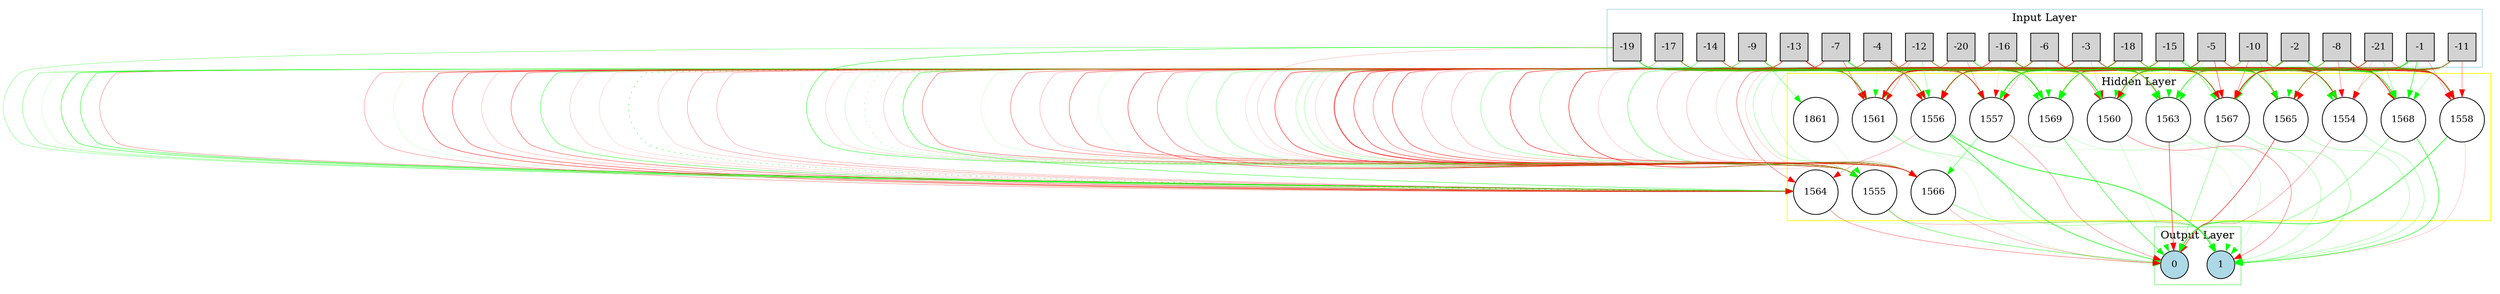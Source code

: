 digraph {
	node [fontsize=12 height=0.5 shape=circle width=0.5]
	subgraph cluster_input {
		color=lightblue
		label="Input Layer"
		-1 [fillcolor=lightgray shape=box style=filled]
		-2 [fillcolor=lightgray shape=box style=filled]
		-3 [fillcolor=lightgray shape=box style=filled]
		-4 [fillcolor=lightgray shape=box style=filled]
		-5 [fillcolor=lightgray shape=box style=filled]
		-6 [fillcolor=lightgray shape=box style=filled]
		-7 [fillcolor=lightgray shape=box style=filled]
		-8 [fillcolor=lightgray shape=box style=filled]
		-9 [fillcolor=lightgray shape=box style=filled]
		-10 [fillcolor=lightgray shape=box style=filled]
		-11 [fillcolor=lightgray shape=box style=filled]
		-12 [fillcolor=lightgray shape=box style=filled]
		-13 [fillcolor=lightgray shape=box style=filled]
		-14 [fillcolor=lightgray shape=box style=filled]
		-15 [fillcolor=lightgray shape=box style=filled]
		-16 [fillcolor=lightgray shape=box style=filled]
		-17 [fillcolor=lightgray shape=box style=filled]
		-18 [fillcolor=lightgray shape=box style=filled]
		-19 [fillcolor=lightgray shape=box style=filled]
		-20 [fillcolor=lightgray shape=box style=filled]
		-21 [fillcolor=lightgray shape=box style=filled]
	}
	subgraph cluster_output {
		color=lightgreen
		label="Output Layer"
		0 [fillcolor=lightblue style=filled]
		1 [fillcolor=lightblue style=filled]
	}
	subgraph cluster_hidden {
		color=yellow
		label="Hidden Layer"
		1861 [fillcolor=white style=filled]
		1554 [fillcolor=white style=filled]
		1555 [fillcolor=white style=filled]
		1556 [fillcolor=white style=filled]
		1557 [fillcolor=white style=filled]
		1558 [fillcolor=white style=filled]
		1560 [fillcolor=white style=filled]
		1561 [fillcolor=white style=filled]
		1563 [fillcolor=white style=filled]
		1564 [fillcolor=white style=filled]
		1565 [fillcolor=white style=filled]
		1566 [fillcolor=white style=filled]
		1567 [fillcolor=white style=filled]
		1568 [fillcolor=white style=filled]
		1569 [fillcolor=white style=filled]
	}
	-1 -> 1554 [color=green penwidth=0.1876387878547696 style=solid]
	-1 -> 1555 [color=red penwidth=0.24223868153298353 style=solid]
	-1 -> 1556 [color=green penwidth=0.2863234286163212 style=solid]
	-1 -> 1557 [color=red penwidth=0.4515173401320527 style=solid]
	-1 -> 1558 [color=red penwidth=0.25787649655658607 style=solid]
	-1 -> 1560 [color=red penwidth=0.624282584475004 style=solid]
	-1 -> 1561 [color=red penwidth=0.2609496894340657 style=solid]
	-1 -> 1563 [color=red penwidth=0.26336097166470274 style=solid]
	-1 -> 1564 [color=red penwidth=0.21552399201588163 style=solid]
	-1 -> 1565 [color=green penwidth=0.46637933764459394 style=solid]
	-1 -> 1566 [color=red penwidth=0.151735851967506 style=solid]
	-1 -> 1567 [color=green penwidth=1.253411440933717 style=solid]
	-1 -> 1568 [color=green penwidth=0.6684875603604853 style=solid]
	-1 -> 1569 [color=green penwidth=0.1851667187386572 style=solid]
	-2 -> 1554 [color=green penwidth=0.22646296222830684 style=solid]
	-2 -> 1555 [color=red penwidth=0.10974783107689759 style=solid]
	-2 -> 1556 [color=green penwidth=0.4068905844537314 style=solid]
	-2 -> 1557 [color=red penwidth=0.4934993389869523 style=solid]
	-2 -> 1558 [color=green penwidth=0.8149494926051327 style=solid]
	-2 -> 1560 [color=red penwidth=0.10533760743945755 style=solid]
	-2 -> 1561 [color=red penwidth=0.1350043989807223 style=solid]
	-2 -> 1563 [color=green penwidth=0.11619046782861803 style=solid]
	-2 -> 1564 [color=green penwidth=0.5016386230778017 style=dotted]
	-2 -> 1565 [color=green penwidth=0.11461282786143874 style=dotted]
	-2 -> 1566 [color=red penwidth=0.2211487218106012 style=solid]
	-2 -> 1567 [color=green penwidth=0.8115457411535989 style=solid]
	-2 -> 1568 [color=green penwidth=0.15592357942621207 style=solid]
	-2 -> 1569 [color=red penwidth=0.16038608330169757 style=solid]
	-3 -> 1554 [color=green penwidth=0.42643945673612604 style=solid]
	-3 -> 1555 [color=green penwidth=0.10947255324612488 style=solid]
	-3 -> 1556 [color=red penwidth=0.2936734336497939 style=solid]
	-3 -> 1557 [color=red penwidth=0.11534591199739988 style=solid]
	-3 -> 1558 [color=green penwidth=0.3940142640461548 style=solid]
	-3 -> 1560 [color=red penwidth=0.17729290951418009 style=solid]
	-3 -> 1561 [color=green penwidth=0.40300392877455926 style=solid]
	-3 -> 1563 [color=red penwidth=0.4377350967175838 style=solid]
	-3 -> 1564 [color=red penwidth=0.18570659679360046 style=solid]
	-3 -> 1565 [color=red penwidth=0.2699405718550567 style=solid]
	-3 -> 1566 [color=red penwidth=0.5536198370282748 style=solid]
	-3 -> 1567 [color=red penwidth=0.2561408969969843 style=solid]
	-3 -> 1568 [color=green penwidth=0.13679574470909256 style=solid]
	-3 -> 1569 [color=green penwidth=0.26399311769092804 style=solid]
	-4 -> 1554 [color=red penwidth=0.339563382752272 style=solid]
	-4 -> 1555 [color=red penwidth=0.37625095120161267 style=solid]
	-4 -> 1556 [color=red penwidth=0.4314992927716451 style=solid]
	-4 -> 1557 [color=red penwidth=0.4303881436583725 style=solid]
	-4 -> 1558 [color=red penwidth=0.20784796053176507 style=solid]
	-4 -> 1560 [color=green penwidth=0.3881461921000886 style=solid]
	-4 -> 1561 [color=green penwidth=0.11882339600824099 style=solid]
	-4 -> 1563 [color=green penwidth=0.17457701038421708 style=solid]
	-4 -> 1564 [color=green penwidth=0.4541429608662264 style=solid]
	-4 -> 1565 [color=green penwidth=0.11817216814147125 style=solid]
	-4 -> 1566 [color=red penwidth=0.3581790714249662 style=solid]
	-4 -> 1567 [color=green penwidth=0.14238759392900074 style=solid]
	-4 -> 1568 [color=red penwidth=0.18192864956291588 style=solid]
	-4 -> 1569 [color=red penwidth=0.17225458445135364 style=solid]
	-5 -> 1554 [color=green penwidth=0.3188917001164607 style=solid]
	-5 -> 1555 [color=green penwidth=0.21696623968580178 style=solid]
	-5 -> 1556 [color=green penwidth=1.0192103666858836 style=solid]
	-5 -> 1557 [color=green penwidth=0.15447711025626665 style=dotted]
	-5 -> 1558 [color=green penwidth=0.18904671911106632 style=solid]
	-5 -> 1560 [color=green penwidth=0.250123008273312 style=solid]
	-5 -> 1561 [color=green penwidth=0.5301944760728906 style=dotted]
	-5 -> 1563 [color=green penwidth=0.2235343651964402 style=solid]
	-5 -> 1564 [color=red penwidth=0.16157544894366666 style=solid]
	-5 -> 1565 [color=red penwidth=0.2160733724754914 style=solid]
	-5 -> 1566 [color=red penwidth=0.1539315690379346 style=solid]
	-5 -> 1567 [color=red penwidth=0.529565679399311 style=solid]
	-5 -> 1568 [color=red penwidth=0.30368336945234314 style=solid]
	-5 -> 1569 [color=red penwidth=0.6133700765521309 style=solid]
	-6 -> 1554 [color=green penwidth=0.48894850298986925 style=solid]
	-6 -> 1555 [color=red penwidth=0.4404107707496784 style=solid]
	-6 -> 1556 [color=red penwidth=0.41357731186526503 style=solid]
	-6 -> 1557 [color=red penwidth=0.2542074564707657 style=solid]
	-6 -> 1558 [color=red penwidth=0.37537194375542526 style=solid]
	-6 -> 1560 [color=red penwidth=0.40608701628663546 style=solid]
	-6 -> 1561 [color=red penwidth=0.11572602368733831 style=solid]
	-6 -> 1563 [color=green penwidth=0.19536869803837387 style=solid]
	-6 -> 1564 [color=red penwidth=0.46005381384167365 style=solid]
	-6 -> 1565 [color=green penwidth=0.18873948278729108 style=solid]
	-6 -> 1566 [color=green penwidth=0.3044923605752693 style=solid]
	-6 -> 1567 [color=red penwidth=0.2205408927891568 style=solid]
	-6 -> 1568 [color=red penwidth=0.3193398830512664 style=solid]
	-6 -> 1569 [color=green penwidth=0.17031708383488922 style=solid]
	-7 -> 1554 [color=red penwidth=0.22615173706606284 style=solid]
	-7 -> 1555 [color=green penwidth=0.22074621552693852 style=solid]
	-7 -> 1556 [color=green penwidth=0.5250645716891837 style=solid]
	-7 -> 1557 [color=red penwidth=0.14775563743418835 style=solid]
	-7 -> 1558 [color=green penwidth=0.6357390393176933 style=dotted]
	-7 -> 1560 [color=green penwidth=0.48893340593084345 style=solid]
	-7 -> 1561 [color=red penwidth=0.4492187452978528 style=solid]
	-7 -> 1563 [color=red penwidth=0.3499205028131358 style=solid]
	-7 -> 1564 [color=red penwidth=0.2867386759943068 style=solid]
	-7 -> 1565 [color=red penwidth=0.32499066390030595 style=solid]
	-7 -> 1566 [color=red penwidth=0.5424062630863448 style=solid]
	-7 -> 1567 [color=green penwidth=0.516463214699068 style=solid]
	-7 -> 1568 [color=green penwidth=0.2903348393026381 style=solid]
	-7 -> 1569 [color=green penwidth=0.4691606716494706 style=solid]
	-8 -> 1554 [color=red penwidth=0.34454937735276236 style=solid]
	-8 -> 1555 [color=red penwidth=0.5181083578112851 style=solid]
	-8 -> 1556 [color=green penwidth=0.21889703613595463 style=solid]
	-8 -> 1557 [color=green penwidth=0.3037533273310209 style=solid]
	-8 -> 1558 [color=green penwidth=0.32367303993161683 style=solid]
	-8 -> 1560 [color=green penwidth=0.451776457120478 style=solid]
	-8 -> 1561 [color=green penwidth=0.6938210560843544 style=solid]
	-8 -> 1563 [color=green penwidth=0.5359279727988234 style=solid]
	-8 -> 1564 [color=red penwidth=0.1417567151520882 style=solid]
	-8 -> 1565 [color=red penwidth=0.143396278348407 style=dotted]
	-8 -> 1566 [color=red penwidth=0.20712293781342433 style=solid]
	-8 -> 1567 [color=red penwidth=0.14282100804737563 style=solid]
	-8 -> 1568 [color=red penwidth=0.9089216692699127 style=solid]
	-8 -> 1569 [color=green penwidth=0.27551092198253235 style=solid]
	-9 -> 1554 [color=red penwidth=0.24978132252803806 style=solid]
	-9 -> 1555 [color=green penwidth=0.2642677696301482 style=dotted]
	-9 -> 1556 [color=green penwidth=0.11931320969460336 style=solid]
	-9 -> 1557 [color=red penwidth=0.39182054214981443 style=solid]
	-9 -> 1558 [color=red penwidth=0.273103463054453 style=solid]
	-9 -> 1560 [color=red penwidth=0.2214950885817 style=solid]
	-9 -> 1561 [color=red penwidth=0.19322751021209444 style=solid]
	-9 -> 1563 [color=green penwidth=0.28654116835798904 style=solid]
	-9 -> 1564 [color=green penwidth=0.5543315555285886 style=solid]
	-9 -> 1565 [color=red penwidth=0.26417469154652773 style=solid]
	-9 -> 1566 [color=red penwidth=0.1340743187823329 style=solid]
	-9 -> 1567 [color=green penwidth=0.10540768904751 style=solid]
	-9 -> 1568 [color=red penwidth=0.3556716037518013 style=solid]
	-9 -> 1569 [color=green penwidth=0.5075573963042718 style=solid]
	-10 -> 1554 [color=green penwidth=0.43969871107521796 style=solid]
	-10 -> 1555 [color=green penwidth=0.29413428900211847 style=solid]
	-10 -> 1556 [color=green penwidth=0.22940616065404865 style=solid]
	-10 -> 1557 [color=green penwidth=0.13126814365564665 style=solid]
	-10 -> 1558 [color=red penwidth=0.3009366977075141 style=solid]
	-10 -> 1560 [color=green penwidth=0.22537883847345136 style=solid]
	-10 -> 1561 [color=red penwidth=0.17836536250532814 style=solid]
	-10 -> 1563 [color=green penwidth=0.11809428150287643 style=solid]
	-10 -> 1564 [color=red penwidth=0.11553757715130346 style=solid]
	-10 -> 1565 [color=green penwidth=0.35655577079894896 style=solid]
	-10 -> 1566 [color=green penwidth=0.41630199115931554 style=solid]
	-10 -> 1567 [color=red penwidth=0.3552840377634905 style=solid]
	-10 -> 1568 [color=green penwidth=0.183236141550833 style=solid]
	-10 -> 1569 [color=red penwidth=0.15922970251492413 style=solid]
	-11 -> 1554 [color=red penwidth=0.17490481835516514 style=solid]
	-11 -> 1555 [color=green penwidth=0.2776714070717441 style=solid]
	-11 -> 1556 [color=green penwidth=0.5340724200417822 style=solid]
	-11 -> 1557 [color=red penwidth=0.33917452207203047 style=solid]
	-11 -> 1558 [color=red penwidth=0.39560363945808563 style=solid]
	-11 -> 1560 [color=green penwidth=0.40650311458305477 style=solid]
	-11 -> 1563 [color=red penwidth=0.13130631044135624 style=solid]
	-11 -> 1564 [color=red penwidth=0.38893645277221656 style=solid]
	-11 -> 1565 [color=green penwidth=0.11056449286715966 style=solid]
	-11 -> 1566 [color=green penwidth=0.17611459287954606 style=solid]
	-11 -> 1567 [color=red penwidth=0.7902483254761437 style=solid]
	-11 -> 1568 [color=green penwidth=0.2674253391012108 style=solid]
	-11 -> 1569 [color=green penwidth=0.2025250403485805 style=solid]
	-12 -> 1554 [color=green penwidth=0.2472407155052509 style=solid]
	-12 -> 1555 [color=green penwidth=0.12174980523971833 style=solid]
	-12 -> 1556 [color=green penwidth=0.30033491258409584 style=solid]
	-12 -> 1557 [color=green penwidth=0.10586983884042284 style=solid]
	-12 -> 1558 [color=red penwidth=0.3373678574469319 style=solid]
	-12 -> 1560 [color=red penwidth=0.24542181378722364 style=solid]
	-12 -> 1561 [color=red penwidth=0.2821563710878306 style=solid]
	-12 -> 1563 [color=red penwidth=0.2734285497845112 style=solid]
	-12 -> 1564 [color=red penwidth=0.28248936307915473 style=solid]
	-12 -> 1565 [color=green penwidth=0.22906440081104998 style=solid]
	-12 -> 1566 [color=red penwidth=0.5136641928083684 style=solid]
	-12 -> 1567 [color=red penwidth=0.4306744287480183 style=solid]
	-12 -> 1568 [color=green penwidth=0.48504118717478983 style=solid]
	-12 -> 1569 [color=red penwidth=0.3131293752081912 style=solid]
	-13 -> 1554 [color=green penwidth=0.325876144680031 style=solid]
	-13 -> 1555 [color=red penwidth=0.1619617093194398 style=solid]
	-13 -> 1556 [color=red penwidth=0.4714260419991064 style=solid]
	-13 -> 1557 [color=red penwidth=0.3736983040529104 style=solid]
	-13 -> 1558 [color=red penwidth=0.2718798908590274 style=solid]
	-13 -> 1560 [color=green penwidth=0.1153277750775626 style=solid]
	-13 -> 1561 [color=red penwidth=0.5297574894477153 style=solid]
	-13 -> 1563 [color=green penwidth=0.11843885106755073 style=solid]
	-13 -> 1564 [color=green penwidth=0.5195620411823231 style=solid]
	-13 -> 1565 [color=green penwidth=0.4351495991569291 style=solid]
	-13 -> 1566 [color=red penwidth=0.6887377269271042 style=solid]
	-13 -> 1567 [color=red penwidth=0.19743855592500492 style=solid]
	-13 -> 1568 [color=red penwidth=0.3764137482579357 style=dotted]
	-13 -> 1569 [color=red penwidth=0.5100585951897105 style=solid]
	-14 -> 1554 [color=green penwidth=0.19325335417093126 style=solid]
	-14 -> 1555 [color=green penwidth=0.16463418783766975 style=solid]
	-14 -> 1556 [color=red penwidth=0.27593885615470004 style=solid]
	-14 -> 1557 [color=green penwidth=0.17913753194516946 style=solid]
	-14 -> 1558 [color=red penwidth=0.48451882011683745 style=solid]
	-14 -> 1560 [color=green penwidth=0.3185010608052251 style=solid]
	-14 -> 1561 [color=red penwidth=0.1505419622025852 style=solid]
	-14 -> 1563 [color=green penwidth=0.10829098195755951 style=dotted]
	-14 -> 1564 [color=green penwidth=0.12699872536149784 style=solid]
	-14 -> 1565 [color=green penwidth=0.3477605625524028 style=solid]
	-14 -> 1566 [color=green penwidth=0.2255144333205335 style=solid]
	-14 -> 1567 [color=red penwidth=0.10455381536259642 style=solid]
	-14 -> 1569 [color=red penwidth=0.3480876134109474 style=solid]
	-15 -> 1554 [color=green penwidth=0.1261806239152762 style=solid]
	-15 -> 1555 [color=red penwidth=0.36540417767607325 style=solid]
	-15 -> 1556 [color=red penwidth=0.12608040611343835 style=solid]
	-15 -> 1557 [color=green penwidth=0.32778598062959863 style=solid]
	-15 -> 1558 [color=green penwidth=0.4092246690836935 style=solid]
	-15 -> 1560 [color=green penwidth=0.3517987782871561 style=solid]
	-15 -> 1561 [color=green penwidth=0.13339470424978267 style=solid]
	-15 -> 1563 [color=green penwidth=0.33423934739983696 style=solid]
	-15 -> 1564 [color=green penwidth=0.4484323464268236 style=solid]
	-15 -> 1565 [color=red penwidth=0.2576823757609932 style=solid]
	-15 -> 1566 [color=red penwidth=0.6047264582577597 style=solid]
	-15 -> 1567 [color=green penwidth=0.4272113072159621 style=solid]
	-15 -> 1568 [color=green penwidth=0.551847904278142 style=solid]
	-15 -> 1569 [color=green penwidth=0.3009846561918462 style=solid]
	-16 -> 1554 [color=red penwidth=0.8860764302140475 style=solid]
	-16 -> 1555 [color=red penwidth=0.21100359190173026 style=solid]
	-16 -> 1556 [color=red penwidth=0.15865021373350202 style=dotted]
	-16 -> 1557 [color=red penwidth=0.1106107115208017 style=solid]
	-16 -> 1558 [color=red penwidth=0.15835177185139415 style=solid]
	-16 -> 1560 [color=green penwidth=0.49005247804836205 style=solid]
	-16 -> 1561 [color=red penwidth=0.23141134053591197 style=solid]
	-16 -> 1563 [color=green penwidth=0.3324628594155189 style=solid]
	-16 -> 1564 [color=red penwidth=0.5103512316422639 style=solid]
	-16 -> 1565 [color=red penwidth=0.1473074345980275 style=dotted]
	-16 -> 1566 [color=red penwidth=0.21894476943799585 style=solid]
	-16 -> 1567 [color=green penwidth=0.33991200417096745 style=solid]
	-16 -> 1568 [color=red penwidth=0.14452783525505586 style=solid]
	-16 -> 1569 [color=green penwidth=0.21765265886548701 style=solid]
	-17 -> 1554 [color=red penwidth=0.1605416441562052 style=dotted]
	-17 -> 1555 [color=red penwidth=0.13081788748456574 style=solid]
	-17 -> 1556 [color=green penwidth=0.42099751948365427 style=solid]
	-17 -> 1557 [color=green penwidth=0.2945098247344764 style=solid]
	-17 -> 1560 [color=green penwidth=0.4096888198917529 style=solid]
	-17 -> 1561 [color=green penwidth=0.8496851974649572 style=solid]
	-17 -> 1563 [color=red penwidth=0.1892462554433197 style=solid]
	-17 -> 1564 [color=green penwidth=0.3306648703088477 style=solid]
	-17 -> 1565 [color=green penwidth=0.15370689391150938 style=solid]
	-17 -> 1566 [color=red penwidth=0.12372876108989085 style=solid]
	-17 -> 1567 [color=red penwidth=0.12250439374445544 style=solid]
	-17 -> 1568 [color=red penwidth=0.10749128788914797 style=solid]
	-17 -> 1569 [color=red penwidth=0.1325436955955785 style=solid]
	-18 -> 1554 [color=red penwidth=0.6023438477802202 style=solid]
	-18 -> 1555 [color=red penwidth=0.482918460679573 style=solid]
	-18 -> 1556 [color=red penwidth=0.15338184153502696 style=solid]
	-18 -> 1557 [color=green penwidth=0.7803131139382069 style=solid]
	-18 -> 1558 [color=red penwidth=0.40404301360940864 style=solid]
	-18 -> 1560 [color=green penwidth=0.16290126276416567 style=solid]
	-18 -> 1561 [color=red penwidth=0.9017419280752543 style=solid]
	-18 -> 1563 [color=green penwidth=0.1281545915579602 style=solid]
	-18 -> 1564 [color=red penwidth=0.4025568026223232 style=solid]
	-18 -> 1565 [color=red penwidth=0.37357860999318615 style=solid]
	-18 -> 1566 [color=green penwidth=0.24546821178709763 style=solid]
	-18 -> 1567 [color=green penwidth=0.42100231406618316 style=solid]
	-18 -> 1568 [color=green penwidth=0.11816107694368899 style=solid]
	-18 -> 1569 [color=green penwidth=0.19062802680201424 style=solid]
	-19 -> 1554 [color=red penwidth=0.18589502536413022 style=solid]
	-19 -> 1555 [color=green penwidth=0.4929108172782386 style=solid]
	-19 -> 1556 [color=red penwidth=0.103770069075688 style=solid]
	-19 -> 1557 [color=red penwidth=0.4309624010318134 style=solid]
	-19 -> 1560 [color=green penwidth=0.3043429442254418 style=solid]
	-19 -> 1561 [color=red penwidth=0.1688183407109573 style=solid]
	-19 -> 1563 [color=green penwidth=0.4186329574639377 style=solid]
	-19 -> 1564 [color=green penwidth=0.2984683595007404 style=solid]
	-19 -> 1565 [color=green penwidth=0.46453763012892924 style=solid]
	-19 -> 1566 [color=red penwidth=0.16641700315363178 style=solid]
	-19 -> 1567 [color=red penwidth=0.384383583767422 style=solid]
	-19 -> 1568 [color=green penwidth=0.44802525322498155 style=solid]
	-19 -> 1569 [color=green penwidth=0.7363124091611221 style=solid]
	-20 -> 1554 [color=green penwidth=0.28475691604255987 style=solid]
	-20 -> 1555 [color=red penwidth=0.3652507772885306 style=solid]
	-20 -> 1556 [color=green penwidth=0.16121672796441228 style=dotted]
	-20 -> 1557 [color=red penwidth=0.2418220603469202 style=solid]
	-20 -> 1558 [color=red penwidth=0.16046970690474205 style=dotted]
	-20 -> 1560 [color=green penwidth=0.24866564093452834 style=solid]
	-20 -> 1561 [color=green penwidth=0.20548078669377928 style=solid]
	-20 -> 1563 [color=green penwidth=0.3412945686332678 style=solid]
	-20 -> 1564 [color=green penwidth=0.1006932622942796 style=solid]
	-20 -> 1565 [color=green penwidth=0.33289970897720567 style=solid]
	-20 -> 1566 [color=red penwidth=0.24742538250629456 style=solid]
	-20 -> 1567 [color=red penwidth=0.23693152981847115 style=solid]
	-20 -> 1568 [color=green penwidth=0.25786485048611496 style=solid]
	-20 -> 1569 [color=green penwidth=0.2638094087190959 style=solid]
	-21 -> 1554 [color=red penwidth=0.1482975220412395 style=solid]
	-21 -> 1555 [color=green penwidth=0.23151785332836286 style=solid]
	-21 -> 1556 [color=red penwidth=0.2933856826670721 style=solid]
	-21 -> 1557 [color=green penwidth=0.5313948063982291 style=solid]
	-21 -> 1558 [color=red penwidth=0.35251568664421107 style=solid]
	-21 -> 1560 [color=red penwidth=0.3286167976690859 style=solid]
	-21 -> 1561 [color=red penwidth=0.26930885050434816 style=solid]
	-21 -> 1563 [color=green penwidth=0.4095376168596653 style=solid]
	-21 -> 1564 [color=red penwidth=0.2600196697513527 style=solid]
	-21 -> 1565 [color=red penwidth=0.45549453838805365 style=solid]
	-21 -> 1566 [color=red penwidth=0.13149340068681947 style=solid]
	-21 -> 1567 [color=red penwidth=0.4799565011666673 style=solid]
	-21 -> 1568 [color=green penwidth=0.34337923526609215 style=solid]
	-21 -> 1569 [color=green penwidth=0.13758729531796254 style=solid]
	1554 -> 0 [color=red penwidth=0.28806484432952884 style=solid]
	1554 -> 1 [color=green penwidth=0.26758811859281895 style=solid]
	1555 -> 0 [color=green penwidth=0.46225538159512825 style=solid]
	1555 -> 1 [color=red penwidth=0.20689274750222097 style=solid]
	1556 -> 0 [color=green penwidth=0.7271760696676912 style=solid]
	1556 -> 1 [color=green penwidth=0.8752125239441784 style=solid]
	1557 -> 0 [color=red penwidth=0.30509737611679566 style=solid]
	1557 -> 1 [color=green penwidth=0.1105241743126503 style=solid]
	1558 -> 0 [color=green penwidth=0.7470046124341122 style=solid]
	1558 -> 1 [color=red penwidth=0.16479121907731223 style=solid]
	1560 -> 0 [color=green penwidth=0.18373076817377493 style=solid]
	1560 -> 1 [color=red penwidth=0.3702530337075136 style=solid]
	1561 -> 0 [color=green penwidth=0.1467847320405792 style=solid]
	1561 -> 1 [color=green penwidth=0.27060450473214814 style=solid]
	1563 -> 0 [color=red penwidth=0.6123651229464862 style=solid]
	1563 -> 1 [color=green penwidth=0.2523207796001141 style=solid]
	1564 -> 0 [color=red penwidth=0.3459485955791236 style=solid]
	1564 -> 1 [color=green penwidth=0.12172611120344351 style=solid]
	1565 -> 0 [color=red penwidth=0.6143494338211564 style=solid]
	1565 -> 1 [color=green penwidth=0.2585747175279782 style=solid]
	1566 -> 0 [color=red penwidth=0.2427173494708487 style=solid]
	1566 -> 1 [color=green penwidth=0.3794477264781275 style=solid]
	1567 -> 0 [color=green penwidth=0.36730783063113215 style=solid]
	1567 -> 1 [color=green penwidth=0.30131280876480676 style=solid]
	1568 -> 0 [color=green penwidth=0.3570762745315397 style=solid]
	1568 -> 1 [color=green penwidth=0.6453519779540674 style=solid]
	1569 -> 0 [color=green penwidth=0.5625075518193966 style=solid]
	1569 -> 1 [color=green penwidth=0.16301048082284758 style=solid]
	1556 -> 1564 [color=red penwidth=0.24243189142837152 style=solid]
	1557 -> 1566 [color=green penwidth=0.43774410265778696 style=solid]
	-9 -> 1861 [color=green penwidth=0.3523717263082432 style=solid]
	1861 -> 1555 [color=green penwidth=0.12416582530519792 style=solid]
}
